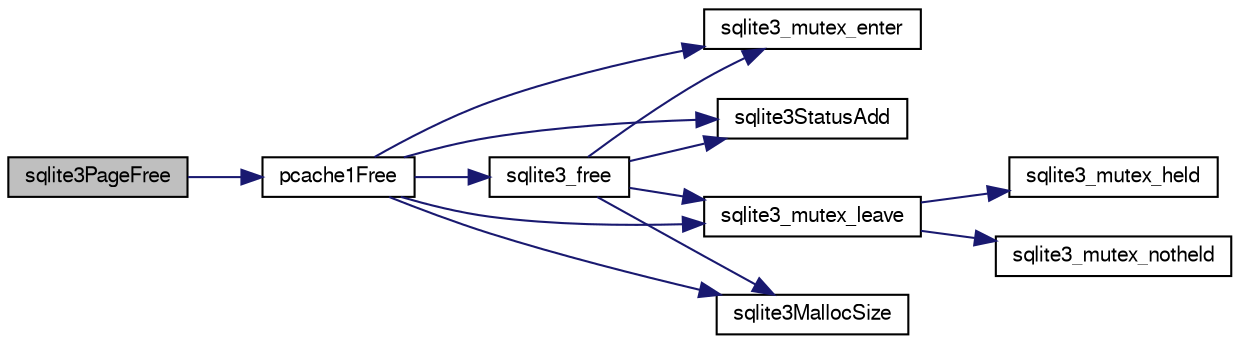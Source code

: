 digraph "sqlite3PageFree"
{
  edge [fontname="FreeSans",fontsize="10",labelfontname="FreeSans",labelfontsize="10"];
  node [fontname="FreeSans",fontsize="10",shape=record];
  rankdir="LR";
  Node621259 [label="sqlite3PageFree",height=0.2,width=0.4,color="black", fillcolor="grey75", style="filled", fontcolor="black"];
  Node621259 -> Node621260 [color="midnightblue",fontsize="10",style="solid",fontname="FreeSans"];
  Node621260 [label="pcache1Free",height=0.2,width=0.4,color="black", fillcolor="white", style="filled",URL="$sqlite3_8c.html#a283e764f60afec3ed4995402b6604ceb"];
  Node621260 -> Node621261 [color="midnightblue",fontsize="10",style="solid",fontname="FreeSans"];
  Node621261 [label="sqlite3_mutex_enter",height=0.2,width=0.4,color="black", fillcolor="white", style="filled",URL="$sqlite3_8c.html#a1c12cde690bd89f104de5cbad12a6bf5"];
  Node621260 -> Node621262 [color="midnightblue",fontsize="10",style="solid",fontname="FreeSans"];
  Node621262 [label="sqlite3StatusAdd",height=0.2,width=0.4,color="black", fillcolor="white", style="filled",URL="$sqlite3_8c.html#afa029f93586aeab4cc85360905dae9cd"];
  Node621260 -> Node621263 [color="midnightblue",fontsize="10",style="solid",fontname="FreeSans"];
  Node621263 [label="sqlite3_mutex_leave",height=0.2,width=0.4,color="black", fillcolor="white", style="filled",URL="$sqlite3_8c.html#a5838d235601dbd3c1fa993555c6bcc93"];
  Node621263 -> Node621264 [color="midnightblue",fontsize="10",style="solid",fontname="FreeSans"];
  Node621264 [label="sqlite3_mutex_held",height=0.2,width=0.4,color="black", fillcolor="white", style="filled",URL="$sqlite3_8c.html#acf77da68932b6bc163c5e68547ecc3e7"];
  Node621263 -> Node621265 [color="midnightblue",fontsize="10",style="solid",fontname="FreeSans"];
  Node621265 [label="sqlite3_mutex_notheld",height=0.2,width=0.4,color="black", fillcolor="white", style="filled",URL="$sqlite3_8c.html#a83967c837c1c000d3b5adcfaa688f5dc"];
  Node621260 -> Node621266 [color="midnightblue",fontsize="10",style="solid",fontname="FreeSans"];
  Node621266 [label="sqlite3MallocSize",height=0.2,width=0.4,color="black", fillcolor="white", style="filled",URL="$sqlite3_8c.html#acf5d2a5f35270bafb050bd2def576955"];
  Node621260 -> Node621267 [color="midnightblue",fontsize="10",style="solid",fontname="FreeSans"];
  Node621267 [label="sqlite3_free",height=0.2,width=0.4,color="black", fillcolor="white", style="filled",URL="$sqlite3_8c.html#a6552349e36a8a691af5487999ab09519"];
  Node621267 -> Node621261 [color="midnightblue",fontsize="10",style="solid",fontname="FreeSans"];
  Node621267 -> Node621262 [color="midnightblue",fontsize="10",style="solid",fontname="FreeSans"];
  Node621267 -> Node621266 [color="midnightblue",fontsize="10",style="solid",fontname="FreeSans"];
  Node621267 -> Node621263 [color="midnightblue",fontsize="10",style="solid",fontname="FreeSans"];
}
